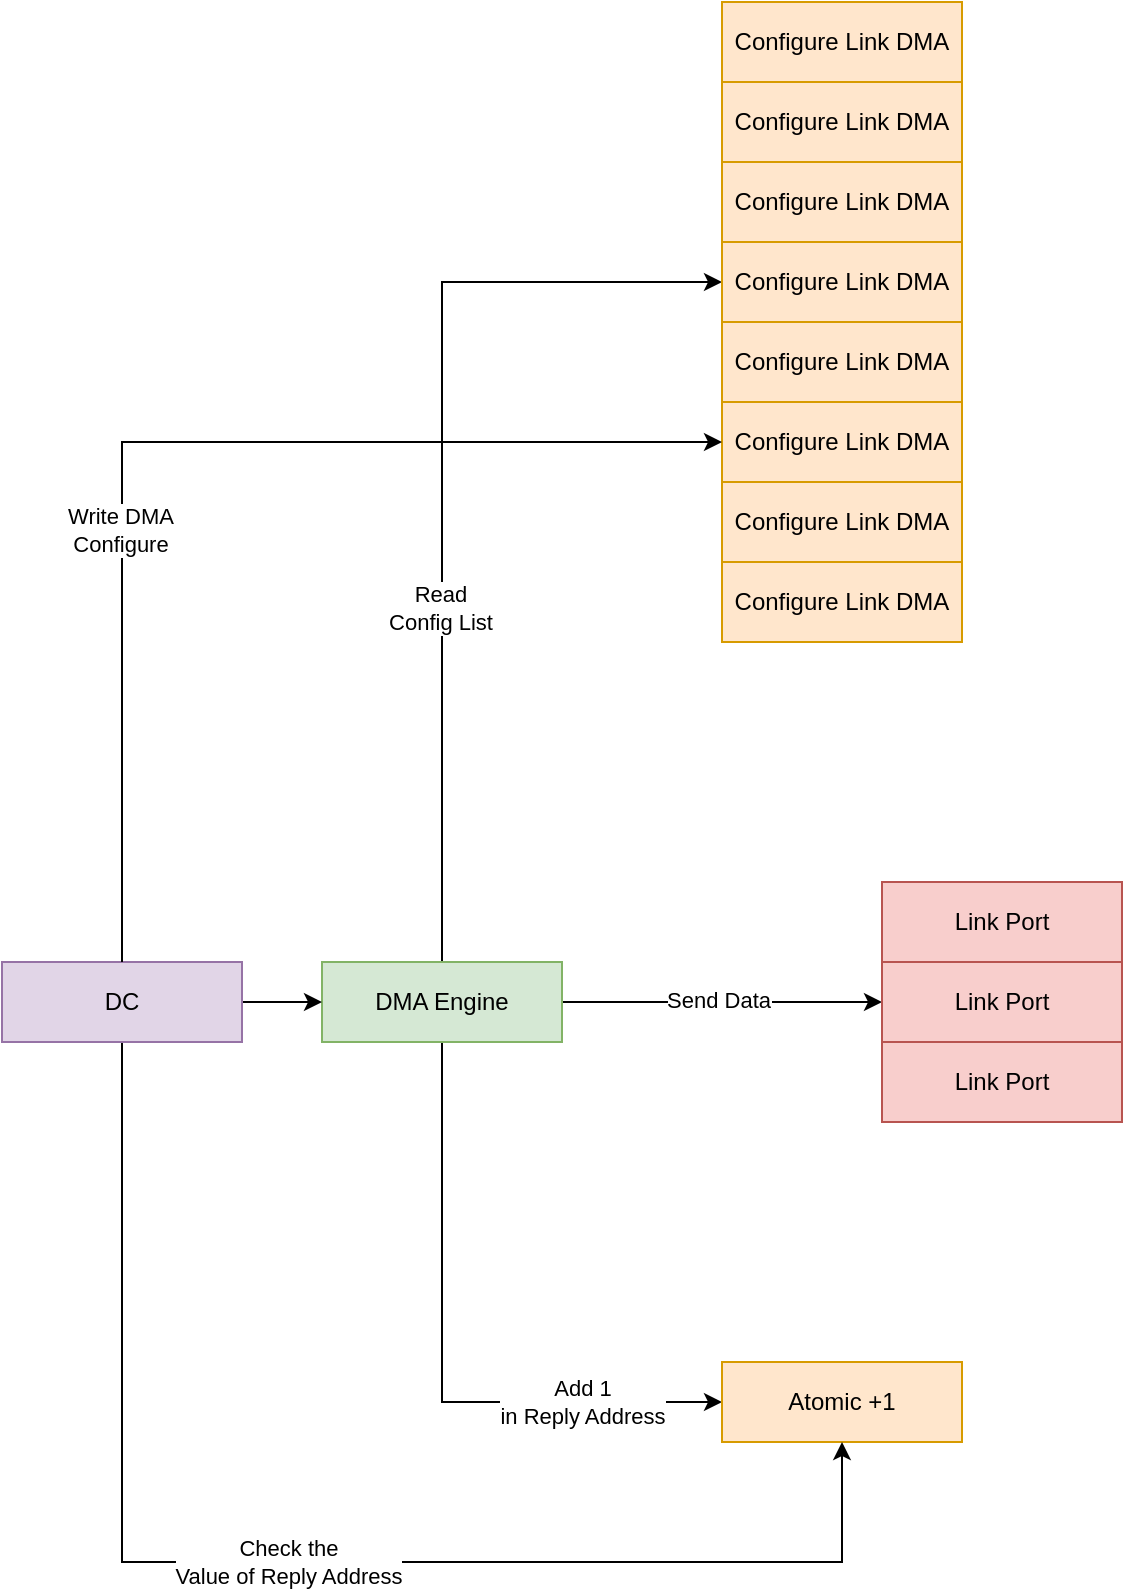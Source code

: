 <mxfile version="22.1.17" type="github">
  <diagram name="Page-1" id="aVFYZMiSky3yqIOjy_Kf">
    <mxGraphModel dx="2074" dy="2246" grid="1" gridSize="10" guides="1" tooltips="1" connect="1" arrows="1" fold="1" page="1" pageScale="1" pageWidth="850" pageHeight="1100" math="0" shadow="0">
      <root>
        <mxCell id="0" />
        <mxCell id="1" parent="0" />
        <mxCell id="TCqQ4G7pc4lWp9VlTtWD-5" value="" style="edgeStyle=orthogonalEdgeStyle;rounded=0;orthogonalLoop=1;jettySize=auto;html=1;" edge="1" parent="1" source="TCqQ4G7pc4lWp9VlTtWD-1" target="TCqQ4G7pc4lWp9VlTtWD-2">
          <mxGeometry relative="1" as="geometry">
            <Array as="points">
              <mxPoint x="300" y="340" />
            </Array>
          </mxGeometry>
        </mxCell>
        <mxCell id="TCqQ4G7pc4lWp9VlTtWD-25" value="Add 1&lt;br&gt;in Reply Address" style="edgeLabel;html=1;align=center;verticalAlign=middle;resizable=0;points=[];" vertex="1" connectable="0" parent="TCqQ4G7pc4lWp9VlTtWD-5">
          <mxGeometry x="0.562" relative="1" as="geometry">
            <mxPoint as="offset" />
          </mxGeometry>
        </mxCell>
        <mxCell id="TCqQ4G7pc4lWp9VlTtWD-6" value="" style="edgeStyle=orthogonalEdgeStyle;rounded=0;orthogonalLoop=1;jettySize=auto;html=1;entryX=0;entryY=0.5;entryDx=0;entryDy=0;" edge="1" parent="1" source="TCqQ4G7pc4lWp9VlTtWD-1" target="TCqQ4G7pc4lWp9VlTtWD-15">
          <mxGeometry relative="1" as="geometry">
            <mxPoint x="400" y="-140" as="targetPoint" />
            <Array as="points">
              <mxPoint x="300" y="-220" />
            </Array>
          </mxGeometry>
        </mxCell>
        <mxCell id="TCqQ4G7pc4lWp9VlTtWD-23" value="Read&lt;br&gt;Config List" style="edgeLabel;html=1;align=center;verticalAlign=middle;resizable=0;points=[];" vertex="1" connectable="0" parent="TCqQ4G7pc4lWp9VlTtWD-6">
          <mxGeometry x="-0.261" y="1" relative="1" as="geometry">
            <mxPoint as="offset" />
          </mxGeometry>
        </mxCell>
        <mxCell id="TCqQ4G7pc4lWp9VlTtWD-8" value="" style="edgeStyle=orthogonalEdgeStyle;rounded=0;orthogonalLoop=1;jettySize=auto;html=1;" edge="1" parent="1" source="TCqQ4G7pc4lWp9VlTtWD-1" target="TCqQ4G7pc4lWp9VlTtWD-4">
          <mxGeometry relative="1" as="geometry" />
        </mxCell>
        <mxCell id="TCqQ4G7pc4lWp9VlTtWD-24" value="Send Data" style="edgeLabel;html=1;align=center;verticalAlign=middle;resizable=0;points=[];" vertex="1" connectable="0" parent="TCqQ4G7pc4lWp9VlTtWD-8">
          <mxGeometry x="-0.025" y="1" relative="1" as="geometry">
            <mxPoint as="offset" />
          </mxGeometry>
        </mxCell>
        <mxCell id="TCqQ4G7pc4lWp9VlTtWD-1" value="DMA Engine" style="rounded=0;whiteSpace=wrap;html=1;fillColor=#d5e8d4;strokeColor=#82b366;" vertex="1" parent="1">
          <mxGeometry x="240" y="120" width="120" height="40" as="geometry" />
        </mxCell>
        <mxCell id="TCqQ4G7pc4lWp9VlTtWD-2" value="Atomic +1" style="rounded=0;whiteSpace=wrap;html=1;fillColor=#ffe6cc;strokeColor=#d79b00;" vertex="1" parent="1">
          <mxGeometry x="440" y="320" width="120" height="40" as="geometry" />
        </mxCell>
        <mxCell id="TCqQ4G7pc4lWp9VlTtWD-3" value="Configure Link DMA" style="rounded=0;whiteSpace=wrap;html=1;fillColor=#ffe6cc;strokeColor=#d79b00;" vertex="1" parent="1">
          <mxGeometry x="440" y="-200" width="120" height="40" as="geometry" />
        </mxCell>
        <mxCell id="TCqQ4G7pc4lWp9VlTtWD-4" value="Link Port" style="rounded=0;whiteSpace=wrap;html=1;fillColor=#f8cecc;strokeColor=#b85450;" vertex="1" parent="1">
          <mxGeometry x="520" y="120" width="120" height="40" as="geometry" />
        </mxCell>
        <mxCell id="TCqQ4G7pc4lWp9VlTtWD-9" value="Configure Link DMA" style="rounded=0;whiteSpace=wrap;html=1;fillColor=#ffe6cc;strokeColor=#d79b00;" vertex="1" parent="1">
          <mxGeometry x="440" y="-160" width="120" height="40" as="geometry" />
        </mxCell>
        <mxCell id="TCqQ4G7pc4lWp9VlTtWD-10" value="Configure Link DMA" style="rounded=0;whiteSpace=wrap;html=1;fillColor=#ffe6cc;strokeColor=#d79b00;" vertex="1" parent="1">
          <mxGeometry x="440" y="-120" width="120" height="40" as="geometry" />
        </mxCell>
        <mxCell id="TCqQ4G7pc4lWp9VlTtWD-11" value="Configure Link DMA" style="rounded=0;whiteSpace=wrap;html=1;fillColor=#ffe6cc;strokeColor=#d79b00;" vertex="1" parent="1">
          <mxGeometry x="440" y="-80" width="120" height="40" as="geometry" />
        </mxCell>
        <mxCell id="TCqQ4G7pc4lWp9VlTtWD-12" value="Configure Link DMA" style="rounded=0;whiteSpace=wrap;html=1;fillColor=#ffe6cc;strokeColor=#d79b00;" vertex="1" parent="1">
          <mxGeometry x="440" y="-360" width="120" height="40" as="geometry" />
        </mxCell>
        <mxCell id="TCqQ4G7pc4lWp9VlTtWD-13" value="Configure Link DMA" style="rounded=0;whiteSpace=wrap;html=1;fillColor=#ffe6cc;strokeColor=#d79b00;" vertex="1" parent="1">
          <mxGeometry x="440" y="-320" width="120" height="40" as="geometry" />
        </mxCell>
        <mxCell id="TCqQ4G7pc4lWp9VlTtWD-14" value="Configure Link DMA" style="rounded=0;whiteSpace=wrap;html=1;fillColor=#ffe6cc;strokeColor=#d79b00;" vertex="1" parent="1">
          <mxGeometry x="440" y="-280" width="120" height="40" as="geometry" />
        </mxCell>
        <mxCell id="TCqQ4G7pc4lWp9VlTtWD-15" value="Configure Link DMA" style="rounded=0;whiteSpace=wrap;html=1;fillColor=#ffe6cc;strokeColor=#d79b00;" vertex="1" parent="1">
          <mxGeometry x="440" y="-240" width="120" height="40" as="geometry" />
        </mxCell>
        <mxCell id="TCqQ4G7pc4lWp9VlTtWD-21" value="Link Port" style="rounded=0;whiteSpace=wrap;html=1;fillColor=#f8cecc;strokeColor=#b85450;" vertex="1" parent="1">
          <mxGeometry x="520" y="80" width="120" height="40" as="geometry" />
        </mxCell>
        <mxCell id="TCqQ4G7pc4lWp9VlTtWD-22" value="Link Port" style="rounded=0;whiteSpace=wrap;html=1;fillColor=#f8cecc;strokeColor=#b85450;" vertex="1" parent="1">
          <mxGeometry x="520" y="160" width="120" height="40" as="geometry" />
        </mxCell>
        <mxCell id="TCqQ4G7pc4lWp9VlTtWD-27" value="" style="edgeStyle=orthogonalEdgeStyle;rounded=0;orthogonalLoop=1;jettySize=auto;html=1;" edge="1" parent="1" source="TCqQ4G7pc4lWp9VlTtWD-26" target="TCqQ4G7pc4lWp9VlTtWD-1">
          <mxGeometry relative="1" as="geometry" />
        </mxCell>
        <mxCell id="TCqQ4G7pc4lWp9VlTtWD-31" value="" style="edgeStyle=orthogonalEdgeStyle;rounded=0;orthogonalLoop=1;jettySize=auto;html=1;entryX=0.5;entryY=1;entryDx=0;entryDy=0;" edge="1" parent="1" source="TCqQ4G7pc4lWp9VlTtWD-26" target="TCqQ4G7pc4lWp9VlTtWD-2">
          <mxGeometry relative="1" as="geometry">
            <Array as="points">
              <mxPoint x="140" y="420" />
              <mxPoint x="500" y="420" />
            </Array>
          </mxGeometry>
        </mxCell>
        <mxCell id="TCqQ4G7pc4lWp9VlTtWD-32" value="Check the&lt;br&gt;Value of Reply Address" style="edgeLabel;html=1;align=center;verticalAlign=middle;resizable=0;points=[];" vertex="1" connectable="0" parent="TCqQ4G7pc4lWp9VlTtWD-31">
          <mxGeometry x="0.009" relative="1" as="geometry">
            <mxPoint as="offset" />
          </mxGeometry>
        </mxCell>
        <mxCell id="TCqQ4G7pc4lWp9VlTtWD-26" value="DC" style="rounded=0;whiteSpace=wrap;html=1;fillColor=#e1d5e7;strokeColor=#9673a6;" vertex="1" parent="1">
          <mxGeometry x="80" y="120" width="120" height="40" as="geometry" />
        </mxCell>
        <mxCell id="TCqQ4G7pc4lWp9VlTtWD-29" value="" style="endArrow=classic;html=1;rounded=0;exitX=0.5;exitY=0;exitDx=0;exitDy=0;entryX=0;entryY=0.5;entryDx=0;entryDy=0;" edge="1" parent="1" source="TCqQ4G7pc4lWp9VlTtWD-26" target="TCqQ4G7pc4lWp9VlTtWD-9">
          <mxGeometry width="50" height="50" relative="1" as="geometry">
            <mxPoint x="540" y="170" as="sourcePoint" />
            <mxPoint x="590" y="120" as="targetPoint" />
            <Array as="points">
              <mxPoint x="140" y="-140" />
            </Array>
          </mxGeometry>
        </mxCell>
        <mxCell id="TCqQ4G7pc4lWp9VlTtWD-30" value="Write DMA&lt;br&gt;Configure" style="edgeLabel;html=1;align=center;verticalAlign=middle;resizable=0;points=[];" vertex="1" connectable="0" parent="TCqQ4G7pc4lWp9VlTtWD-29">
          <mxGeometry x="-0.229" y="1" relative="1" as="geometry">
            <mxPoint as="offset" />
          </mxGeometry>
        </mxCell>
      </root>
    </mxGraphModel>
  </diagram>
</mxfile>
